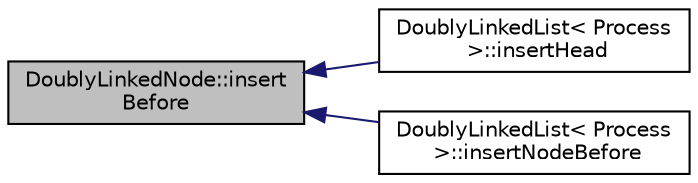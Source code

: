 digraph "DoublyLinkedNode::insertBefore"
{
  edge [fontname="Helvetica",fontsize="10",labelfontname="Helvetica",labelfontsize="10"];
  node [fontname="Helvetica",fontsize="10",shape=record];
  rankdir="LR";
  Node42 [label="DoublyLinkedNode::insert\lBefore",height=0.2,width=0.4,color="black", fillcolor="grey75", style="filled", fontcolor="black"];
  Node42 -> Node43 [dir="back",color="midnightblue",fontsize="10",style="solid",fontname="Helvetica"];
  Node43 [label="DoublyLinkedList\< Process\l \>::insertHead",height=0.2,width=0.4,color="black", fillcolor="white", style="filled",URL="$da/dfa/class_doubly_linked_list.html#ad6ea97f3ebbc3b77908531a8d9a79ed0"];
  Node42 -> Node44 [dir="back",color="midnightblue",fontsize="10",style="solid",fontname="Helvetica"];
  Node44 [label="DoublyLinkedList\< Process\l \>::insertNodeBefore",height=0.2,width=0.4,color="black", fillcolor="white", style="filled",URL="$da/dfa/class_doubly_linked_list.html#a4ede1ed8a905ce0ef840fd751a37707e"];
}
